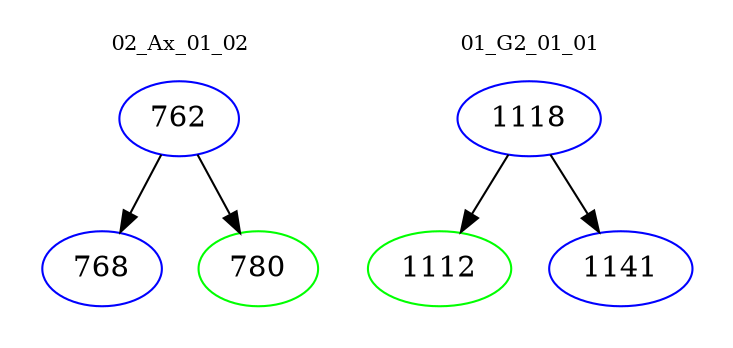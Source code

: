 digraph{
subgraph cluster_0 {
color = white
label = "02_Ax_01_02";
fontsize=10;
T0_762 [label="762", color="blue"]
T0_762 -> T0_768 [color="black"]
T0_768 [label="768", color="blue"]
T0_762 -> T0_780 [color="black"]
T0_780 [label="780", color="green"]
}
subgraph cluster_1 {
color = white
label = "01_G2_01_01";
fontsize=10;
T1_1118 [label="1118", color="blue"]
T1_1118 -> T1_1112 [color="black"]
T1_1112 [label="1112", color="green"]
T1_1118 -> T1_1141 [color="black"]
T1_1141 [label="1141", color="blue"]
}
}
